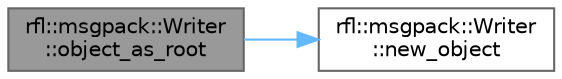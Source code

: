 digraph "rfl::msgpack::Writer::object_as_root"
{
 // LATEX_PDF_SIZE
  bgcolor="transparent";
  edge [fontname=Helvetica,fontsize=10,labelfontname=Helvetica,labelfontsize=10];
  node [fontname=Helvetica,fontsize=10,shape=box,height=0.2,width=0.4];
  rankdir="LR";
  Node1 [id="Node000001",label="rfl::msgpack::Writer\l::object_as_root",height=0.2,width=0.4,color="gray40", fillcolor="grey60", style="filled", fontcolor="black",tooltip=" "];
  Node1 -> Node2 [id="edge1_Node000001_Node000002",color="steelblue1",style="solid",tooltip=" "];
  Node2 [id="Node000002",label="rfl::msgpack::Writer\l::new_object",height=0.2,width=0.4,color="grey40", fillcolor="white", style="filled",URL="$classrfl_1_1msgpack_1_1_writer.html#ae16d8e03db7cb01488541da4398eeca0",tooltip=" "];
}
